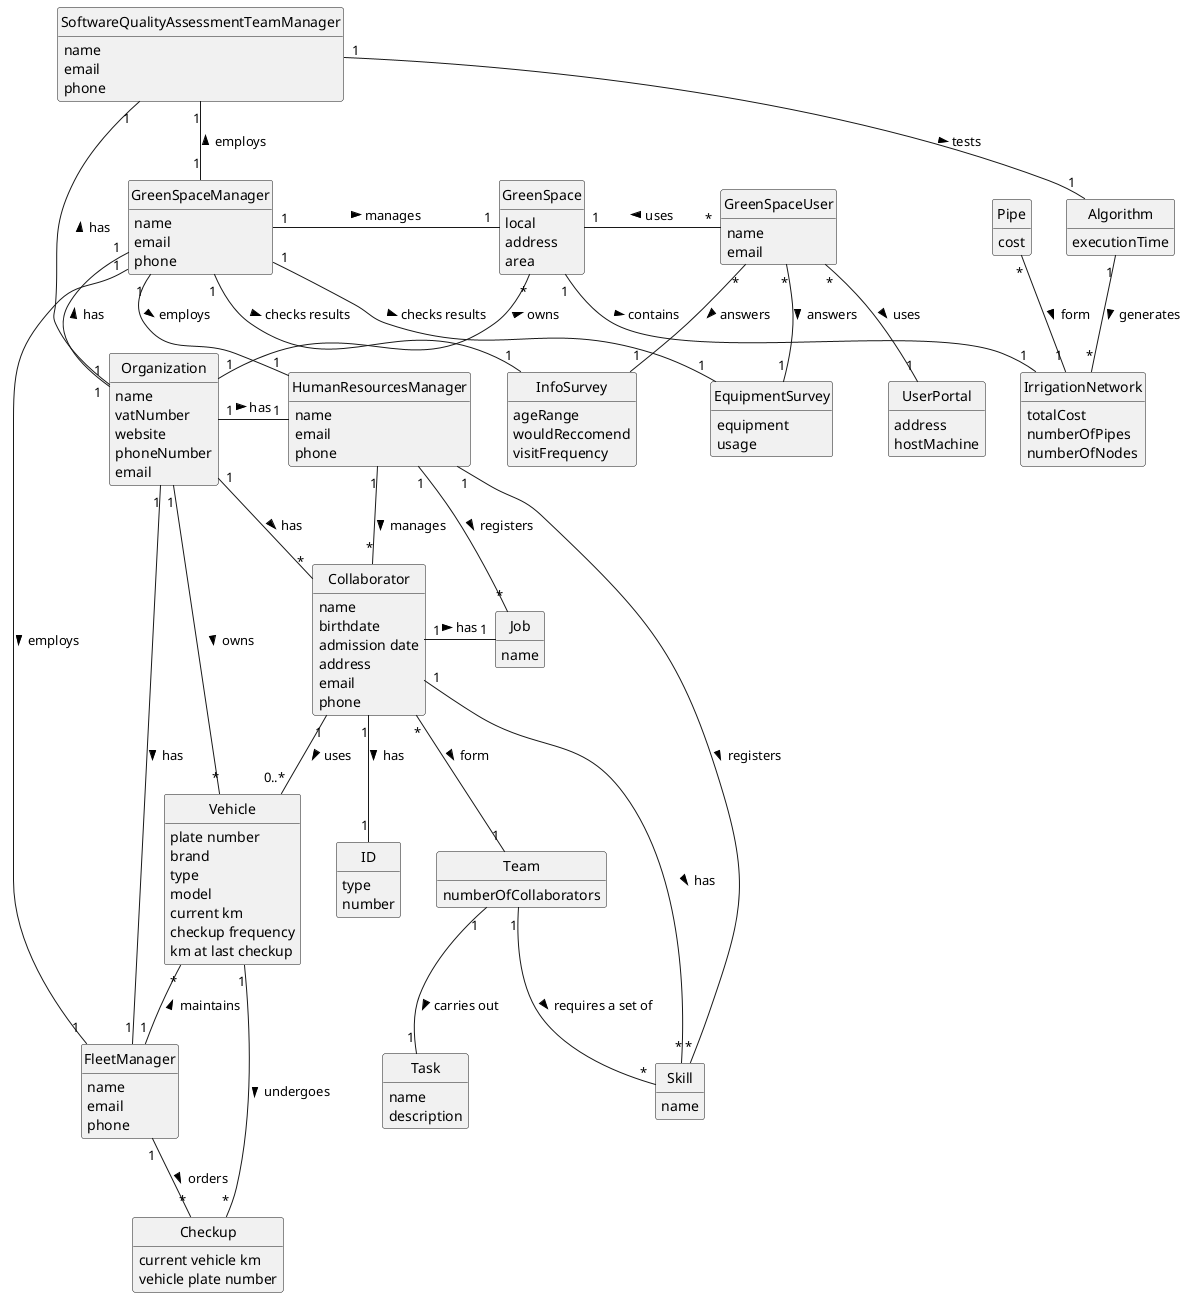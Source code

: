 @startuml
skinparam monochrome true
skinparam packageStyle rectangle
skinparam shadowing false

skinparam classAttributeIconSize 0

hide circle
hide methods

class GreenSpace{
    local
    address
    area
}

class Organization {
    name
    vatNumber
    website
    phoneNumber
    email
}

class Vehicle {
    plate number
    brand
    type
    model
    current km
    checkup frequency
    km at last checkup
}

class Checkup {
    current vehicle km
    vehicle plate number
}

class FleetManager {
    name
    email
    phone
}

class HumanResourcesManager {
    name
    email
    phone
}

class GreenSpaceManager {
    name
    email
    phone
}

class GreenSpaceUser {
    name
    email
}

class Collaborator {
    name
    birthdate
    admission date
    address
    email
    phone
}

class ID {
    type
    number
}

class Job {
    name
}

class Skill {
    name
}

class Team {
    numberOfCollaborators
}

class Task {
    name
    description
}

class Pipe {
    cost
}

class IrrigationNetwork {
    totalCost
    numberOfPipes
    numberOfNodes
}

class SoftwareQualityAssessmentTeamManager {
    name
    email
    phone
}

class Algorithm {
    executionTime
}

class EquipmentSurvey {
    equipment
    usage
}

class InfoSurvey {
    ageRange
    wouldReccomend
    visitFrequency
}

class UserPortal {
    address
    hostMachine
}

Organization "1" - "*" Collaborator : has >
Organization "1" - "1" FleetManager : has >
Organization "1" - "1" HumanResourcesManager : has >
Organization "1" -up- "1" GreenSpaceManager : has >
Organization "1" -up- "1" SoftwareQualityAssessmentTeamManager : has >
Organization "1" -up- "*" GreenSpace : owns >
GreenSpaceManager "1" - "1" GreenSpace : manages >
GreenSpaceManager "1" -down- "1" FleetManager : employs >
GreenSpaceManager "1" - "1" HumanResourcesManager : employs >
GreenSpaceManager "1" -up- "1" SoftwareQualityAssessmentTeamManager : employs >
GreenSpaceUser "*" -left- "1" GreenSpace : uses >
Organization "1" - "*" Vehicle: owns >
Vehicle "1" - "*" Checkup: undergoes >
HumanResourcesManager "1" -down- "*" Collaborator : manages >
Collaborator "1" -- "0..*" Vehicle : uses >
HumanResourcesManager "1" -- "*" Skill : registers >
HumanResourcesManager "1" -- "*" Job : registers >
Collaborator "1" -- "*" Skill : has >
Collaborator "1" -right- "1" Job : has >
Collaborator "1" -- "1" ID : has >
FleetManager "1" -up- "*" Vehicle : maintains >
FleetManager "1" -- "*" Checkup : orders >
Team "1" -- "1" Task : carries out >
Team "1" -- "*" Skill : requires a set of >
Collaborator "*" -- "1" Team : form >
Pipe "*" -- "1" IrrigationNetwork : form >
Algorithm "1" -- "*" IrrigationNetwork : generates >
SoftwareQualityAssessmentTeamManager "1" -- "1" Algorithm : tests >
GreenSpaceUser "*" -- "1" InfoSurvey : answers >
GreenSpaceUser "*" -- "1" EquipmentSurvey : answers >
GreenSpaceUser "*" -- "1" UserPortal : uses >
GreenSpaceManager "1" - "1" InfoSurvey : checks results >
GreenSpaceManager "1" - "1" EquipmentSurvey : checks results >
GreenSpace "1"-"1" IrrigationNetwork : contains >


@enduml
